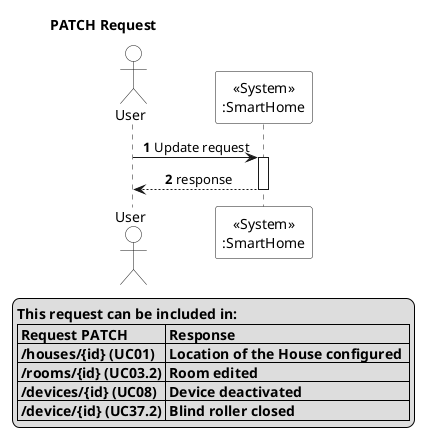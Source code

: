 @startuml
title  PATCH Request
autonumber
skinparam sequenceMessageAlign center
skinparam actorBackgroundColor white
skinparam participantBackgroundColor white
skinparam sequenceReferenceBackgroundColor white
skinparam sequenceReferenceHeaderBackgroundColor white
skinparam sequenceGroupBackgroundColor white

actor User
participant "<<System>>\n:SmartHome" as system
legend bottom
 **This request can be included in:**
 |= Request PATCH |= Response |
 |= /houses/{id} (UC01) |= Location of the House configured  |
 |= /rooms/{id} (UC03.2) |= Room edited|
 |= /devices/{id} (UC08) |= Device deactivated |
 |= /device/{id} (UC37.2) |= Blind roller closed |
end legend
User -> system : Update request
activate system
User <-- system : response
deactivate system
@enduml